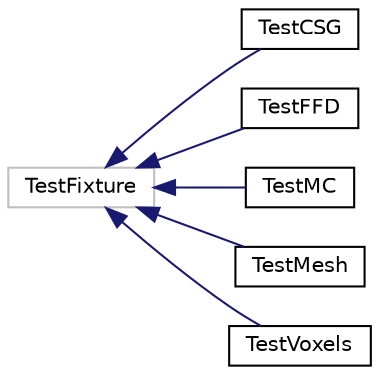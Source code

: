 digraph "Graphical Class Hierarchy"
{
  edge [fontname="Helvetica",fontsize="10",labelfontname="Helvetica",labelfontsize="10"];
  node [fontname="Helvetica",fontsize="10",shape=record];
  rankdir="LR";
  Node29 [label="TestFixture",height=0.2,width=0.4,color="grey75", fillcolor="white", style="filled"];
  Node29 -> Node0 [dir="back",color="midnightblue",fontsize="10",style="solid",fontname="Helvetica"];
  Node0 [label="TestCSG",height=0.2,width=0.4,color="black", fillcolor="white", style="filled",URL="$classTestCSG.html",tooltip="Test code for VoxelVolume. "];
  Node29 -> Node31 [dir="back",color="midnightblue",fontsize="10",style="solid",fontname="Helvetica"];
  Node31 [label="TestFFD",height=0.2,width=0.4,color="black", fillcolor="white", style="filled",URL="$classTestFFD.html",tooltip="Test code for VoxelVolume. "];
  Node29 -> Node32 [dir="back",color="midnightblue",fontsize="10",style="solid",fontname="Helvetica"];
  Node32 [label="TestMC",height=0.2,width=0.4,color="black", fillcolor="white", style="filled",URL="$classTestMC.html",tooltip="Test code for VoxelVolume. "];
  Node29 -> Node33 [dir="back",color="midnightblue",fontsize="10",style="solid",fontname="Helvetica"];
  Node33 [label="TestMesh",height=0.2,width=0.4,color="black", fillcolor="white", style="filled",URL="$classTestMesh.html",tooltip="Test code for Mesh. "];
  Node29 -> Node34 [dir="back",color="midnightblue",fontsize="10",style="solid",fontname="Helvetica"];
  Node34 [label="TestVoxels",height=0.2,width=0.4,color="black", fillcolor="white", style="filled",URL="$classTestVoxels.html",tooltip="Test code for VoxelVolume. "];
}
